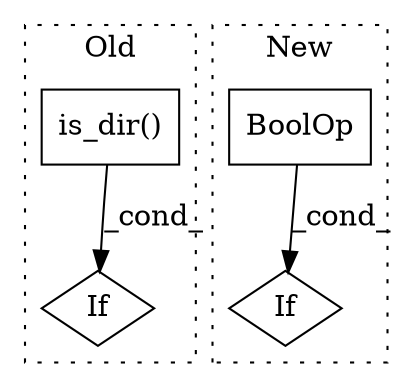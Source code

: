digraph G {
subgraph cluster0 {
1 [label="is_dir()" a="75" s="16218" l="30" shape="box"];
3 [label="If" a="96" s="16215" l="3" shape="diamond"];
label = "Old";
style="dotted";
}
subgraph cluster1 {
2 [label="BoolOp" a="72" s="15680" l="48" shape="box"];
4 [label="If" a="96" s="15677" l="3" shape="diamond"];
label = "New";
style="dotted";
}
1 -> 3 [label="_cond_"];
2 -> 4 [label="_cond_"];
}